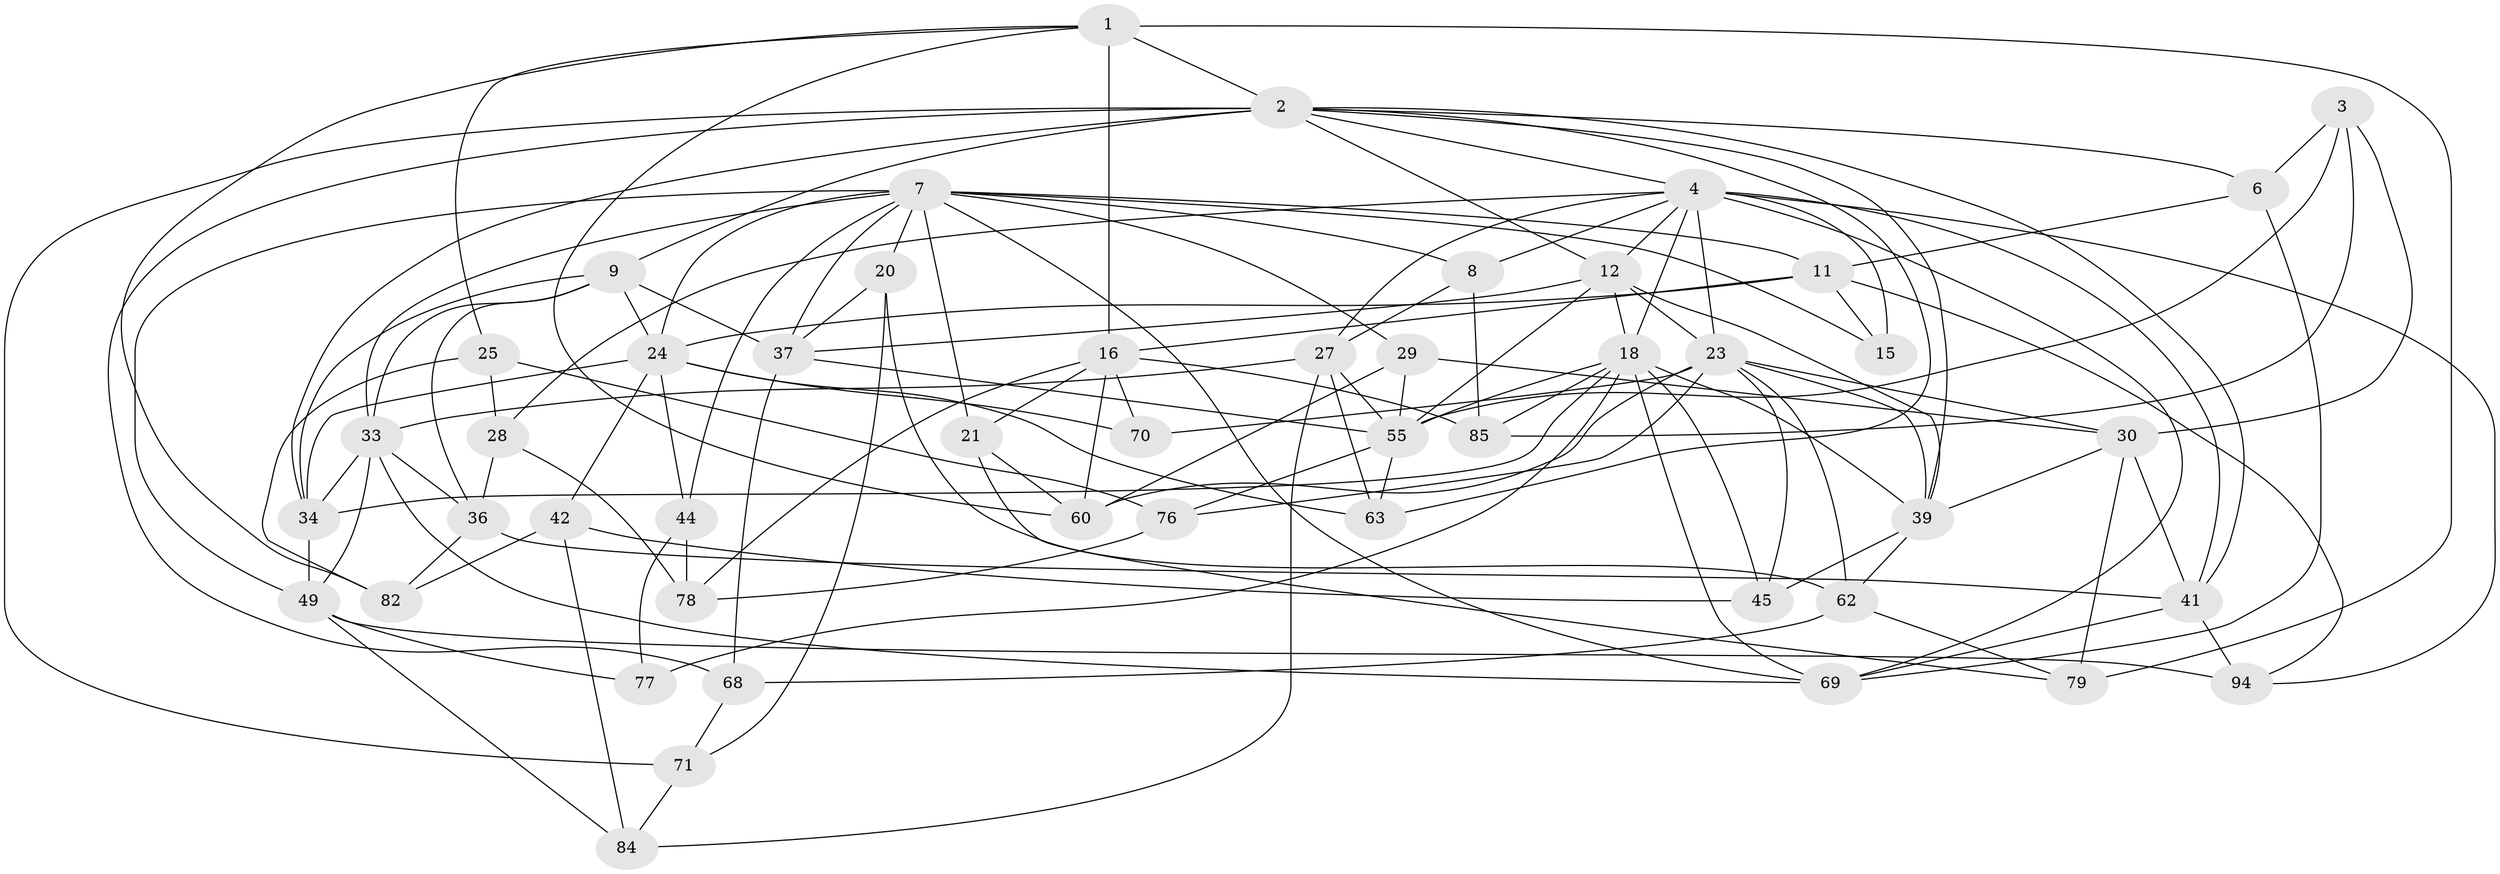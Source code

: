 // original degree distribution, {4: 1.0}
// Generated by graph-tools (version 1.1) at 2025/16/03/09/25 04:16:33]
// undirected, 48 vertices, 132 edges
graph export_dot {
graph [start="1"]
  node [color=gray90,style=filled];
  1 [super="+47+22"];
  2 [super="+14+17"];
  3;
  4 [super="+5+40+10"];
  6;
  7 [super="+88+64+83"];
  8;
  9 [super="+19"];
  11 [super="+65"];
  12 [super="+87+13"];
  15;
  16 [super="+97+75+32"];
  18 [super="+48+43"];
  20;
  21;
  23 [super="+53+31+58+50"];
  24 [super="+89+66"];
  25;
  27 [super="+61"];
  28;
  29;
  30 [super="+86"];
  33 [super="+57+38+35"];
  34 [super="+90"];
  36 [super="+80"];
  37 [super="+67"];
  39 [super="+51+46"];
  41 [super="+52"];
  42;
  44;
  45;
  49 [super="+54"];
  55 [super="+56"];
  60 [super="+92"];
  62 [super="+81"];
  63;
  68;
  69 [super="+95"];
  70;
  71;
  76;
  77;
  78;
  79;
  82;
  84;
  85;
  94;
  1 -- 79;
  1 -- 60;
  1 -- 16 [weight=2];
  1 -- 82;
  1 -- 2 [weight=2];
  1 -- 25;
  2 -- 71;
  2 -- 12;
  2 -- 63;
  2 -- 4;
  2 -- 68;
  2 -- 6;
  2 -- 39;
  2 -- 41;
  2 -- 9;
  2 -- 34;
  3 -- 6;
  3 -- 85;
  3 -- 30;
  3 -- 55;
  4 -- 15 [weight=2];
  4 -- 69;
  4 -- 28;
  4 -- 94;
  4 -- 18;
  4 -- 8;
  4 -- 27;
  4 -- 12;
  4 -- 23;
  4 -- 41;
  6 -- 69;
  6 -- 11;
  7 -- 24;
  7 -- 8;
  7 -- 44;
  7 -- 15;
  7 -- 11;
  7 -- 20;
  7 -- 33;
  7 -- 37;
  7 -- 69;
  7 -- 21;
  7 -- 29;
  7 -- 49;
  8 -- 85;
  8 -- 27;
  9 -- 37;
  9 -- 34;
  9 -- 24;
  9 -- 36;
  9 -- 33;
  11 -- 24;
  11 -- 94;
  11 -- 15;
  11 -- 16;
  12 -- 18 [weight=2];
  12 -- 55;
  12 -- 37;
  12 -- 39;
  12 -- 23;
  16 -- 70;
  16 -- 85;
  16 -- 78;
  16 -- 60;
  16 -- 21;
  18 -- 55;
  18 -- 85;
  18 -- 39 [weight=2];
  18 -- 77 [weight=2];
  18 -- 45;
  18 -- 34;
  18 -- 69;
  20 -- 71;
  20 -- 62;
  20 -- 37;
  21 -- 60;
  21 -- 79;
  23 -- 62 [weight=2];
  23 -- 60 [weight=2];
  23 -- 30;
  23 -- 76;
  23 -- 45;
  23 -- 70 [weight=2];
  23 -- 39;
  24 -- 42;
  24 -- 70;
  24 -- 44;
  24 -- 63;
  24 -- 34;
  25 -- 82;
  25 -- 28;
  25 -- 76;
  27 -- 84;
  27 -- 33;
  27 -- 63;
  27 -- 55;
  28 -- 36;
  28 -- 78;
  29 -- 30;
  29 -- 60;
  29 -- 55;
  30 -- 39;
  30 -- 79;
  30 -- 41;
  33 -- 36 [weight=2];
  33 -- 34;
  33 -- 69;
  33 -- 49;
  34 -- 49;
  36 -- 41;
  36 -- 82;
  37 -- 68;
  37 -- 55;
  39 -- 45;
  39 -- 62;
  41 -- 94;
  41 -- 69;
  42 -- 45;
  42 -- 84;
  42 -- 82;
  44 -- 78;
  44 -- 77;
  49 -- 94;
  49 -- 84;
  49 -- 77;
  55 -- 76;
  55 -- 63;
  62 -- 68;
  62 -- 79;
  68 -- 71;
  71 -- 84;
  76 -- 78;
}
